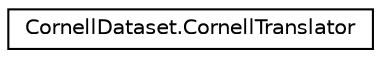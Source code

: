 digraph "Graphical Class Hierarchy"
{
  edge [fontname="Helvetica",fontsize="10",labelfontname="Helvetica",labelfontsize="10"];
  node [fontname="Helvetica",fontsize="10",shape=record];
  rankdir="LR";
  Node0 [label="CornellDataset.CornellTranslator",height=0.2,width=0.4,color="black", fillcolor="white", style="filled",URL="$classCornellDataset_1_1CornellTranslator.html"];
}
